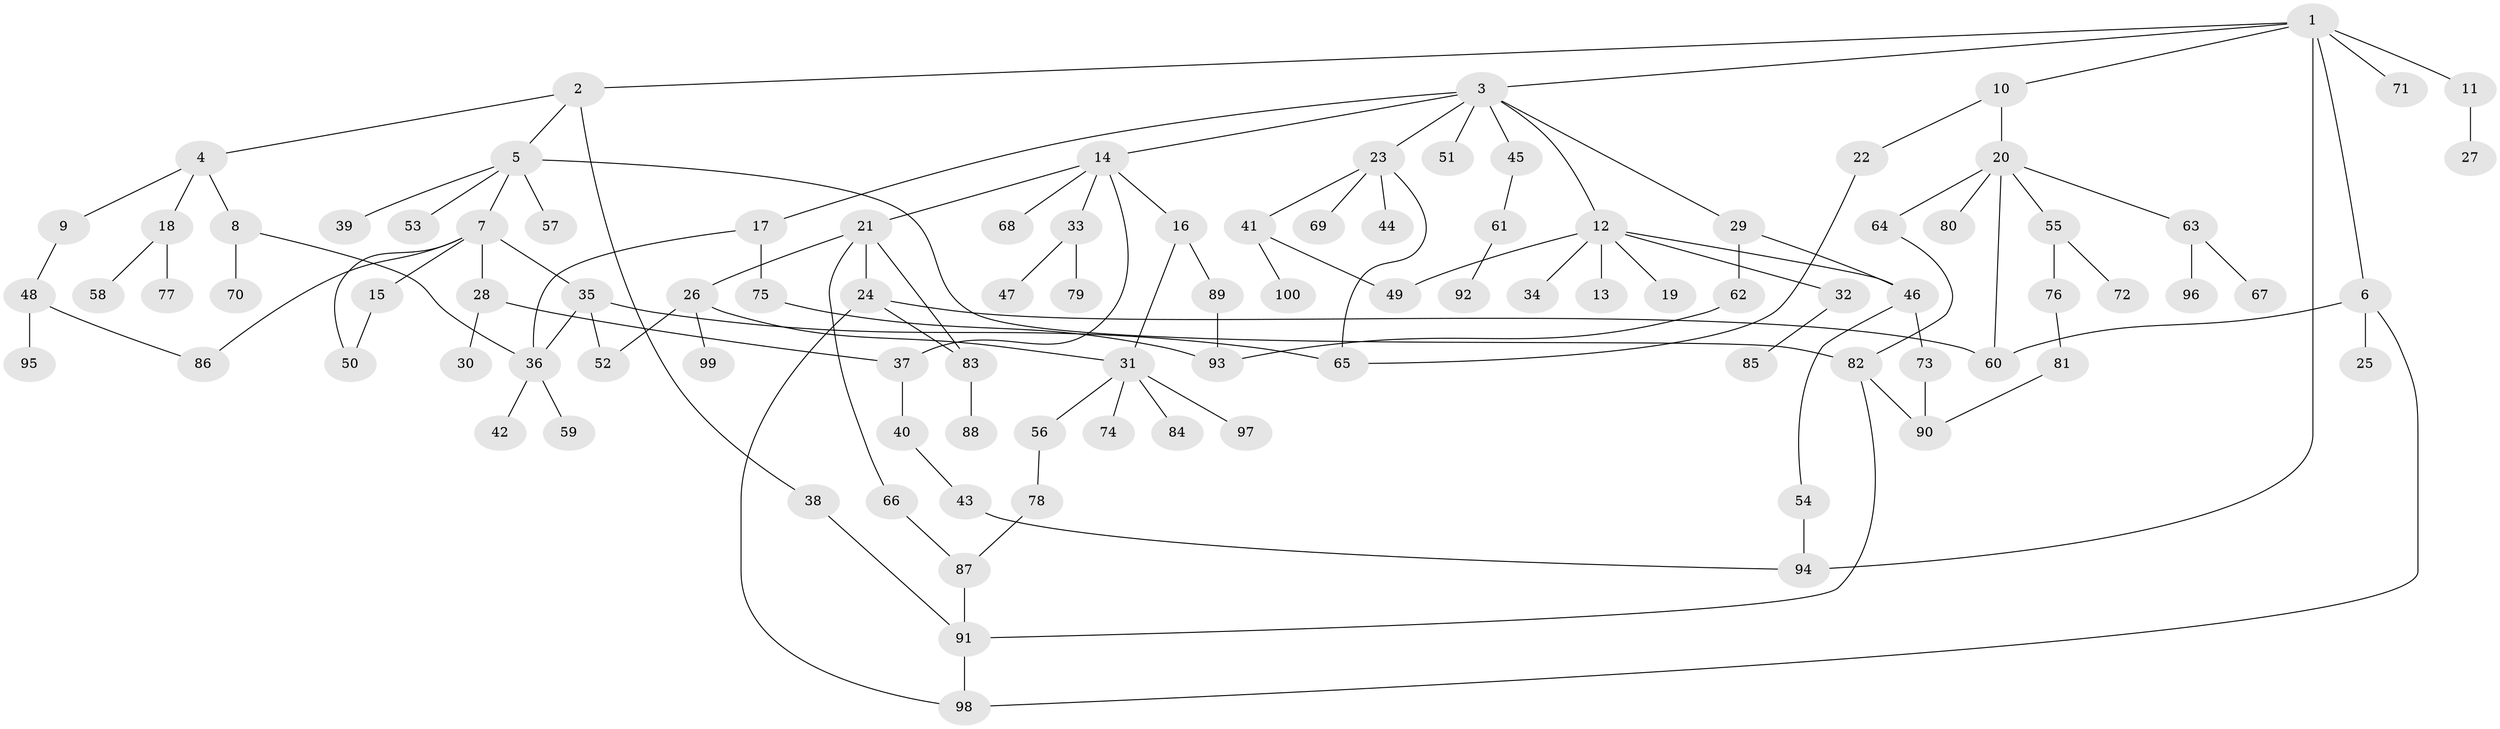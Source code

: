 // Generated by graph-tools (version 1.1) at 2025/54/02/21/25 11:54:43]
// undirected, 100 vertices, 125 edges
graph export_dot {
graph [start="1"]
  node [color=gray90,style=filled];
  1;
  2;
  3;
  4;
  5;
  6;
  7;
  8;
  9;
  10;
  11;
  12;
  13;
  14;
  15;
  16;
  17;
  18;
  19;
  20;
  21;
  22;
  23;
  24;
  25;
  26;
  27;
  28;
  29;
  30;
  31;
  32;
  33;
  34;
  35;
  36;
  37;
  38;
  39;
  40;
  41;
  42;
  43;
  44;
  45;
  46;
  47;
  48;
  49;
  50;
  51;
  52;
  53;
  54;
  55;
  56;
  57;
  58;
  59;
  60;
  61;
  62;
  63;
  64;
  65;
  66;
  67;
  68;
  69;
  70;
  71;
  72;
  73;
  74;
  75;
  76;
  77;
  78;
  79;
  80;
  81;
  82;
  83;
  84;
  85;
  86;
  87;
  88;
  89;
  90;
  91;
  92;
  93;
  94;
  95;
  96;
  97;
  98;
  99;
  100;
  1 -- 2;
  1 -- 3;
  1 -- 6;
  1 -- 10;
  1 -- 11;
  1 -- 71;
  1 -- 94;
  2 -- 4;
  2 -- 5;
  2 -- 38;
  3 -- 12;
  3 -- 14;
  3 -- 17;
  3 -- 23;
  3 -- 29;
  3 -- 45;
  3 -- 51;
  4 -- 8;
  4 -- 9;
  4 -- 18;
  5 -- 7;
  5 -- 39;
  5 -- 53;
  5 -- 57;
  5 -- 82;
  6 -- 25;
  6 -- 98;
  6 -- 60;
  7 -- 15;
  7 -- 28;
  7 -- 35;
  7 -- 50;
  7 -- 86;
  8 -- 36;
  8 -- 70;
  9 -- 48;
  10 -- 20;
  10 -- 22;
  11 -- 27;
  12 -- 13;
  12 -- 19;
  12 -- 32;
  12 -- 34;
  12 -- 46;
  12 -- 49;
  14 -- 16;
  14 -- 21;
  14 -- 33;
  14 -- 68;
  14 -- 37;
  15 -- 50;
  16 -- 31;
  16 -- 89;
  17 -- 75;
  17 -- 36;
  18 -- 58;
  18 -- 77;
  20 -- 55;
  20 -- 60;
  20 -- 63;
  20 -- 64;
  20 -- 80;
  21 -- 24;
  21 -- 26;
  21 -- 66;
  21 -- 83;
  22 -- 65;
  23 -- 41;
  23 -- 44;
  23 -- 69;
  23 -- 65;
  24 -- 98;
  24 -- 60;
  24 -- 83;
  26 -- 99;
  26 -- 31;
  26 -- 52;
  28 -- 30;
  28 -- 37;
  29 -- 62;
  29 -- 46;
  31 -- 56;
  31 -- 74;
  31 -- 84;
  31 -- 97;
  32 -- 85;
  33 -- 47;
  33 -- 79;
  35 -- 52;
  35 -- 65;
  35 -- 36;
  36 -- 42;
  36 -- 59;
  37 -- 40;
  38 -- 91;
  40 -- 43;
  41 -- 49;
  41 -- 100;
  43 -- 94;
  45 -- 61;
  46 -- 54;
  46 -- 73;
  48 -- 86;
  48 -- 95;
  54 -- 94;
  55 -- 72;
  55 -- 76;
  56 -- 78;
  61 -- 92;
  62 -- 93;
  63 -- 67;
  63 -- 96;
  64 -- 82;
  66 -- 87;
  73 -- 90;
  75 -- 93;
  76 -- 81;
  78 -- 87;
  81 -- 90;
  82 -- 91;
  82 -- 90;
  83 -- 88;
  87 -- 91;
  89 -- 93;
  91 -- 98;
}
